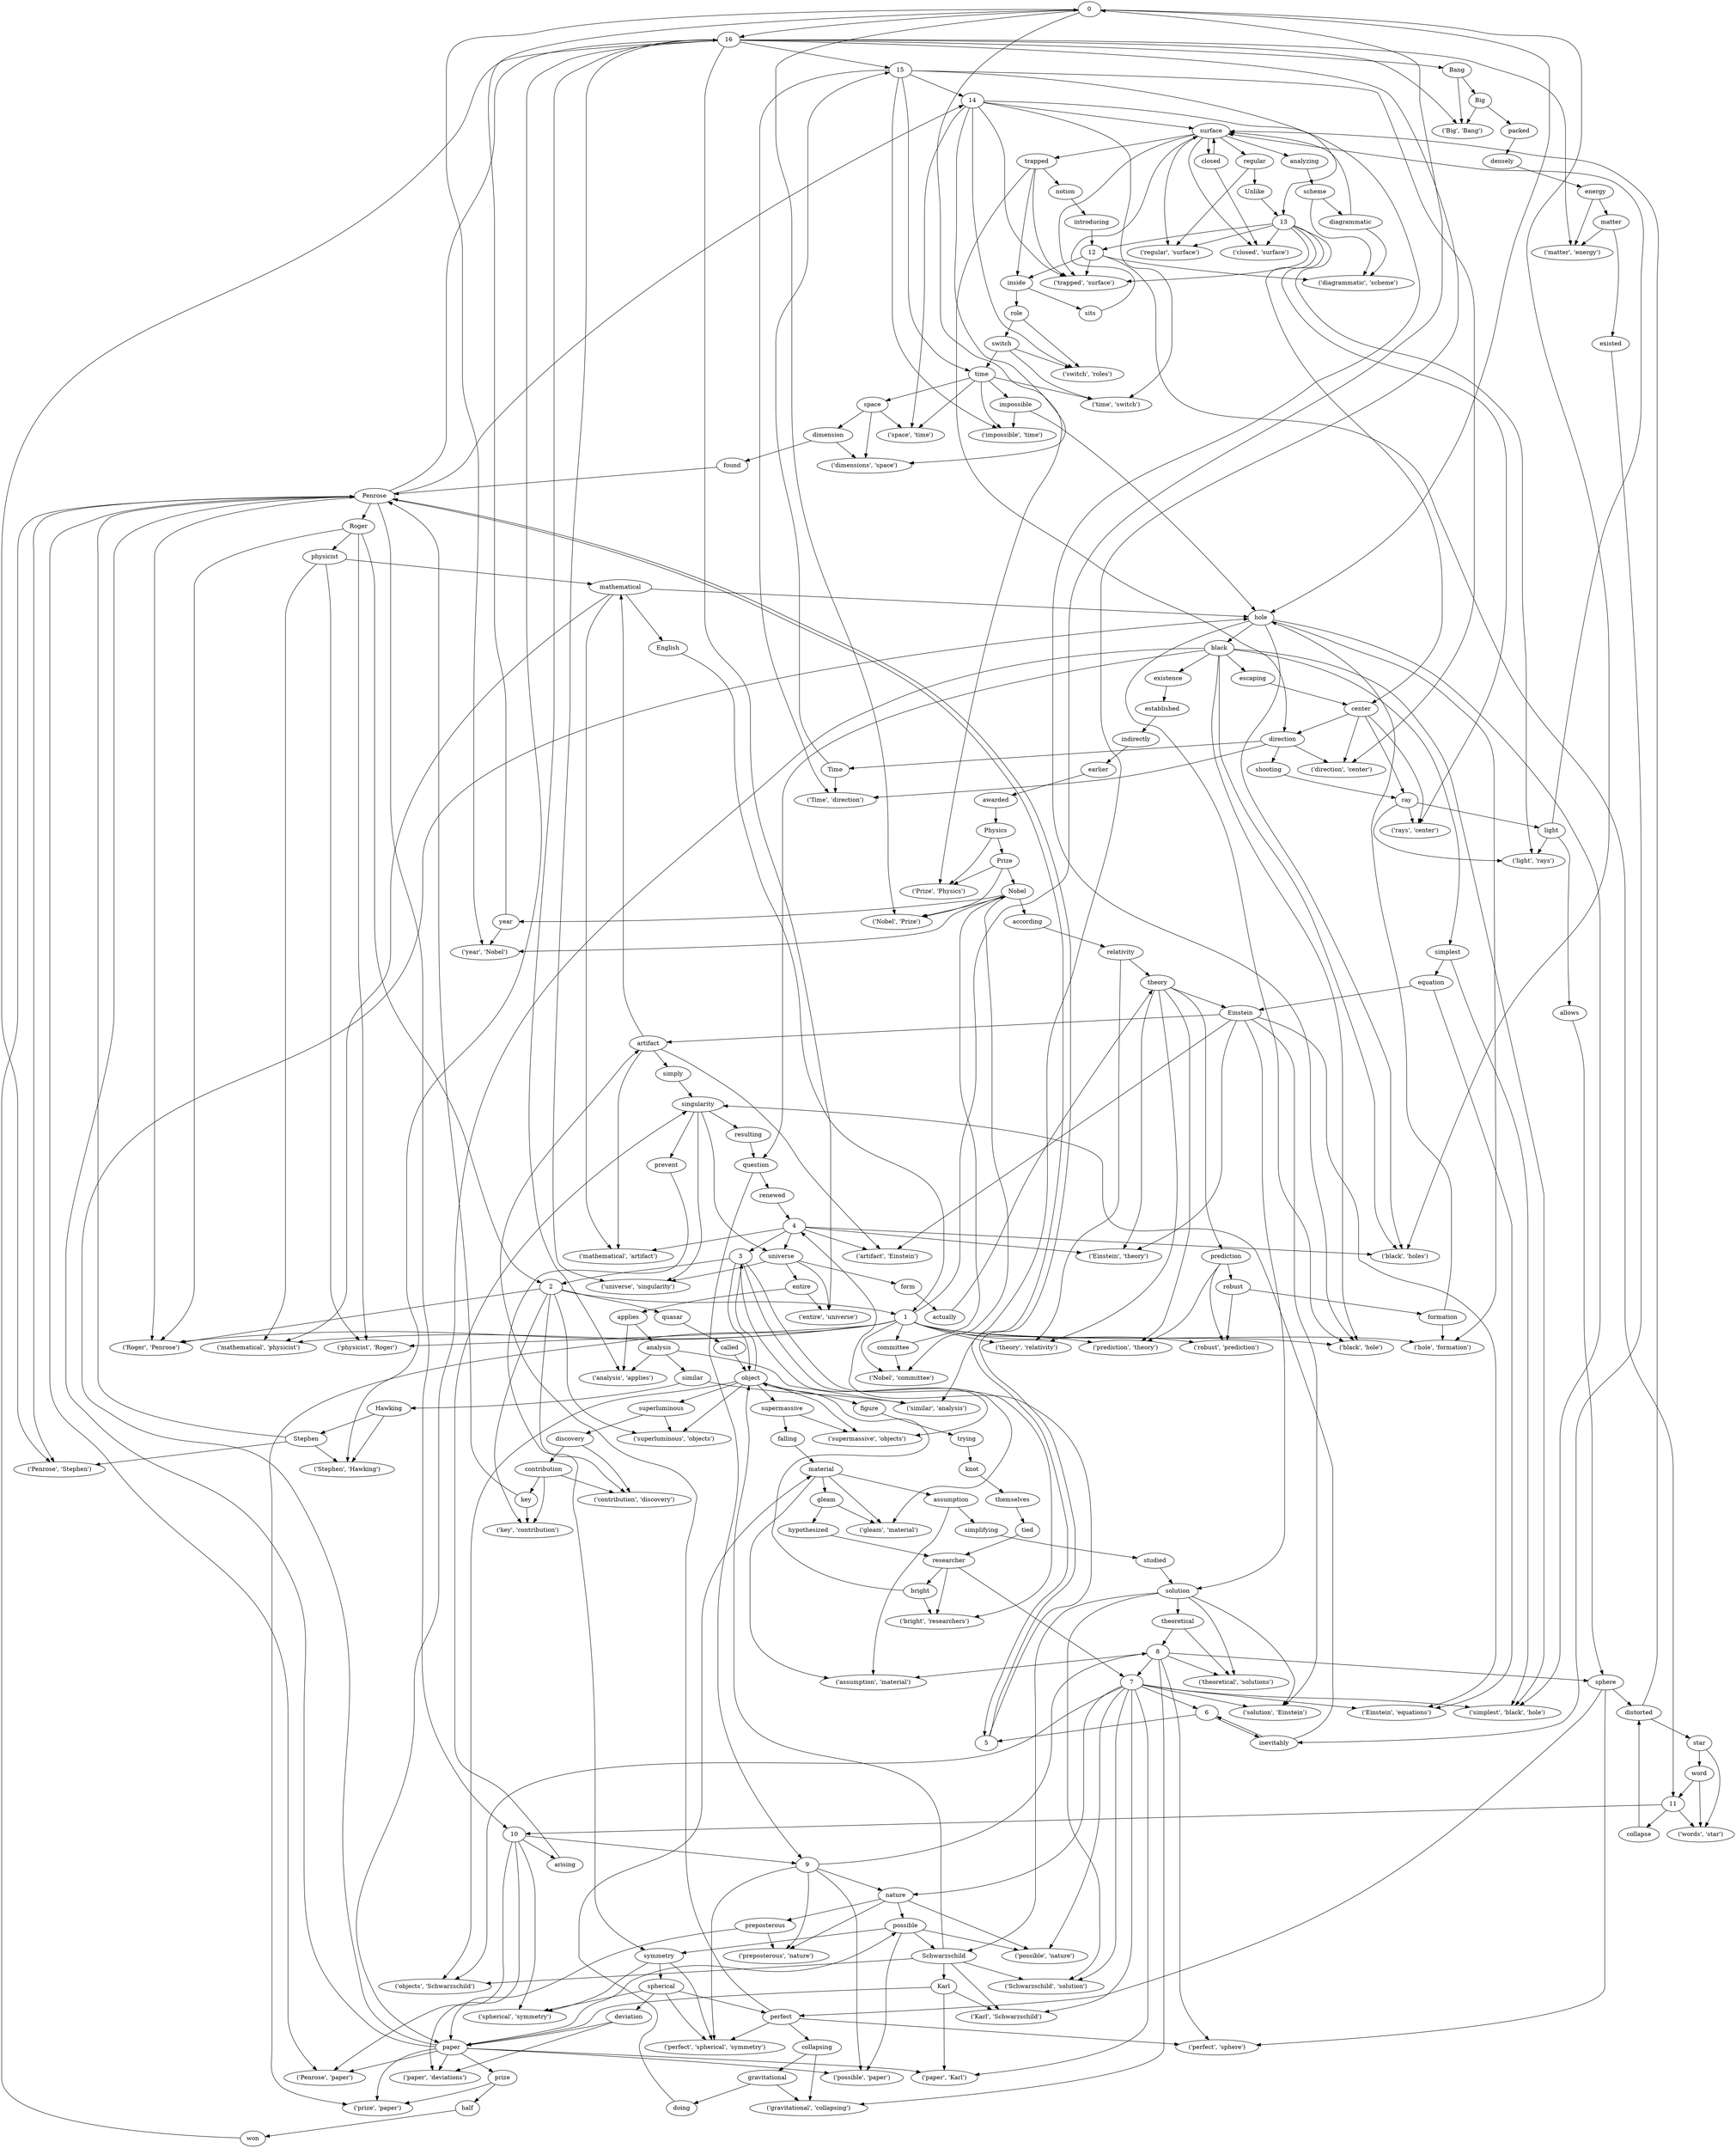 strict digraph "" {
	0 -> 16;
	0 -> hole;
	0 -> "('year', 'Nobel')";
	0 -> "('Nobel', 'Prize')";
	0 -> "('Prize', 'Physics')";
	0 -> "('black', 'holes')";
	16 -> 15;
	16 -> Bang;
	16 -> "('Penrose', 'Stephen')";
	16 -> "('Stephen', 'Hawking')";
	16 -> "('similar', 'analysis')";
	16 -> "('analysis', 'applies')";
	16 -> "('entire', 'universe')";
	16 -> "('universe', 'singularity')";
	16 -> "('matter', 'energy')";
	16 -> "('Big', 'Bang')";
	year -> 0;
	year -> "('year', 'Nobel')";
	hole -> black;
	hole -> "('black', 'holes')";
	hole -> "('black', 'hole')";
	hole -> "('hole', 'formation')";
	hole -> "('simplest', 'black', 'hole')";
	Nobel -> year;
	Nobel -> "('year', 'Nobel')";
	Nobel -> "('Nobel', 'Prize')";
	Nobel -> according;
	Nobel -> "('Nobel', 'committee')";
	Prize -> Nobel;
	Prize -> "('Nobel', 'Prize')";
	Prize -> "('Prize', 'Physics')";
	Physics -> Prize;
	Physics -> "('Prize', 'Physics')";
	awarded -> Physics;
	earlier -> awarded;
	indirectly -> earlier;
	established -> indirectly;
	existence -> established;
	black -> existence;
	black -> "('black', 'holes')";
	black -> paper;
	black -> "('black', 'hole')";
	black -> question;
	black -> simplest;
	black -> "('simplest', 'black', 'hole')";
	black -> escaping;
	1 -> 0;
	1 -> committee;
	1 -> "('mathematical', 'physicist')";
	1 -> "('physicist', 'Roger')";
	1 -> "('Roger', 'Penrose')";
	1 -> "('prize', 'paper')";
	1 -> "('black', 'hole')";
	1 -> "('hole', 'formation')";
	1 -> "('robust', 'prediction')";
	1 -> "('prediction', 'theory')";
	1 -> "('theory', 'relativity')";
	1 -> "('Nobel', 'committee')";
	English -> 1;
	committee -> Nobel;
	committee -> "('Nobel', 'committee')";
	mathematical -> hole;
	mathematical -> English;
	mathematical -> "('mathematical', 'physicist')";
	mathematical -> "('mathematical', 'artifact')";
	physicist -> mathematical;
	physicist -> "('mathematical', 'physicist')";
	physicist -> "('physicist', 'Roger')";
	Roger -> physicist;
	Roger -> "('physicist', 'Roger')";
	Roger -> "('Roger', 'Penrose')";
	Roger -> 2;
	Penrose -> 16;
	Penrose -> Roger;
	Penrose -> "('Roger', 'Penrose')";
	Penrose -> 5;
	Penrose -> 10;
	Penrose -> "('Penrose', 'paper')";
	Penrose -> 14;
	Penrose -> "('Penrose', 'Stephen')";
	won -> Penrose;
	half -> won;
	prize -> half;
	prize -> "('prize', 'paper')";
	paper -> hole;
	paper -> Penrose;
	paper -> prize;
	paper -> "('prize', 'paper')";
	paper -> possible;
	paper -> "('paper', 'Karl')";
	paper -> "('possible', 'paper')";
	paper -> "('Penrose', 'paper')";
	paper -> "('paper', 'deviations')";
	formation -> hole;
	formation -> "('hole', 'formation')";
	robust -> formation;
	robust -> "('robust', 'prediction')";
	prediction -> robust;
	prediction -> "('robust', 'prediction')";
	prediction -> "('prediction', 'theory')";
	theory -> prediction;
	theory -> "('prediction', 'theory')";
	theory -> "('theory', 'relativity')";
	theory -> Einstein;
	theory -> "('Einstein', 'theory')";
	relativity -> theory;
	relativity -> "('theory', 'relativity')";
	according -> relativity;
	2 -> 1;
	2 -> "('Roger', 'Penrose')";
	2 -> quasar;
	2 -> "('key', 'contribution')";
	2 -> "('contribution', 'discovery')";
	2 -> "('superluminous', 'objects')";
	quasar -> called;
	key -> Penrose;
	key -> "('key', 'contribution')";
	contribution -> key;
	contribution -> "('key', 'contribution')";
	contribution -> "('contribution', 'discovery')";
	discovery -> contribution;
	discovery -> "('contribution', 'discovery')";
	superluminous -> discovery;
	superluminous -> "('superluminous', 'objects')";
	object -> superluminous;
	object -> "('superluminous', 'objects')";
	object -> 3;
	object -> supermassive;
	object -> "('supermassive', 'objects')";
	object -> figure;
	object -> "('objects', 'Schwarzschild')";
	called -> object;
	3 -> 2;
	3 -> object;
	3 -> "('bright', 'researchers')";
	3 -> "('gleam', 'material')";
	3 -> "('supermassive', 'objects')";
	bright -> object;
	bright -> "('bright', 'researchers')";
	researcher -> bright;
	researcher -> "('bright', 'researchers')";
	researcher -> 7;
	hypothesized -> researcher;
	gleam -> hypothesized;
	gleam -> "('gleam', 'material')";
	material -> gleam;
	material -> "('gleam', 'material')";
	material -> assumption;
	material -> "('assumption', 'material')";
	falling -> material;
	supermassive -> falling;
	supermassive -> "('supermassive', 'objects')";
	4 -> "('black', 'holes')";
	4 -> 3;
	4 -> universe;
	4 -> "('mathematical', 'artifact')";
	4 -> "('artifact', 'Einstein')";
	4 -> "('Einstein', 'theory')";
	renewed -> 4;
	universe -> form;
	universe -> entire;
	universe -> "('entire', 'universe')";
	universe -> "('universe', 'singularity')";
	question -> renewed;
	question -> 9;
	artifact -> mathematical;
	artifact -> "('mathematical', 'artifact')";
	artifact -> "('artifact', 'Einstein')";
	artifact -> simply;
	Einstein -> artifact;
	Einstein -> "('artifact', 'Einstein')";
	Einstein -> "('Einstein', 'theory')";
	Einstein -> solution;
	Einstein -> "('solution', 'Einstein')";
	Einstein -> "('Einstein', 'equations')";
	actually -> theory;
	form -> actually;
	5 -> Penrose;
	5 -> 4;
	6 -> 5;
	6 -> inevitably;
	inevitably -> 6;
	inevitably -> singularity;
	7 -> 6;
	7 -> nature;
	7 -> "('objects', 'Schwarzschild')";
	7 -> "('Schwarzschild', 'solution')";
	7 -> "('solution', 'Einstein')";
	7 -> "('Einstein', 'equations')";
	7 -> "('simplest', 'black', 'hole')";
	7 -> "('paper', 'Karl')";
	7 -> "('Karl', 'Schwarzschild')";
	7 -> "('possible', 'nature')";
	nature -> possible;
	nature -> "('possible', 'nature')";
	nature -> preposterous;
	nature -> "('preposterous', 'nature')";
	tied -> researcher;
	themselves -> tied;
	knot -> themselves;
	trying -> knot;
	figure -> trying;
	Schwarzschild -> object;
	Schwarzschild -> Karl;
	Schwarzschild -> "('objects', 'Schwarzschild')";
	Schwarzschild -> "('Schwarzschild', 'solution')";
	Schwarzschild -> "('Karl', 'Schwarzschild')";
	solution -> Schwarzschild;
	solution -> "('Schwarzschild', 'solution')";
	solution -> "('solution', 'Einstein')";
	solution -> theoretical;
	solution -> "('theoretical', 'solutions')";
	equation -> Einstein;
	equation -> "('Einstein', 'equations')";
	simplest -> equation;
	simplest -> "('simplest', 'black', 'hole')";
	Karl -> paper;
	Karl -> "('paper', 'Karl')";
	Karl -> "('Karl', 'Schwarzschild')";
	possible -> Schwarzschild;
	possible -> "('possible', 'nature')";
	possible -> symmetry;
	possible -> "('possible', 'paper')";
	8 -> 7;
	8 -> sphere;
	8 -> "('theoretical', 'solutions')";
	8 -> "('assumption', 'material')";
	8 -> "('gravitational', 'collapsing')";
	8 -> "('perfect', 'sphere')";
	theoretical -> 8;
	theoretical -> "('theoretical', 'solutions')";
	sphere -> perfect;
	sphere -> "('perfect', 'sphere')";
	sphere -> distorted;
	studied -> solution;
	simplifying -> studied;
	assumption -> simplifying;
	assumption -> "('assumption', 'material')";
	doing -> material;
	gravitational -> doing;
	gravitational -> "('gravitational', 'collapsing')";
	collapsing -> gravitational;
	collapsing -> "('gravitational', 'collapsing')";
	perfect -> artifact;
	perfect -> collapsing;
	perfect -> "('perfect', 'sphere')";
	perfect -> "('perfect', 'spherical', 'symmetry')";
	9 -> nature;
	9 -> 8;
	9 -> "('perfect', 'spherical', 'symmetry')";
	9 -> "('possible', 'paper')";
	9 -> "('preposterous', 'nature')";
	resulting -> question;
	singularity -> universe;
	singularity -> resulting;
	singularity -> prevent;
	singularity -> "('universe', 'singularity')";
	simply -> singularity;
	spherical -> perfect;
	spherical -> "('perfect', 'spherical', 'symmetry')";
	spherical -> deviation;
	spherical -> "('spherical', 'symmetry')";
	symmetry -> spherical;
	symmetry -> "('perfect', 'spherical', 'symmetry')";
	symmetry -> "('spherical', 'symmetry')";
	preposterous -> paper;
	preposterous -> "('preposterous', 'nature')";
	10 -> 9;
	10 -> arising;
	10 -> "('Penrose', 'paper')";
	10 -> "('paper', 'deviations')";
	10 -> "('spherical', 'symmetry')";
	arising -> singularity;
	deviation -> paper;
	deviation -> "('paper', 'deviations')";
	prevent -> symmetry;
	11 -> 10;
	11 -> collapse;
	11 -> "('words', 'star')";
	word -> 11;
	word -> "('words', 'star')";
	collapse -> distorted;
	star -> word;
	star -> "('words', 'star')";
	distorted -> star;
	distorted -> surface;
	12 -> 11;
	12 -> inside;
	12 -> "('trapped', 'surface')";
	12 -> "('diagrammatic', 'scheme')";
	introducing -> 12;
	inside -> sits;
	inside -> role;
	notion -> introducing;
	trapped -> inside;
	trapped -> notion;
	trapped -> "('trapped', 'surface')";
	trapped -> direction;
	surface -> trapped;
	surface -> analyzing;
	surface -> "('trapped', 'surface')";
	surface -> regular;
	surface -> closed;
	surface -> "('regular', 'surface')";
	surface -> "('closed', 'surface')";
	diagrammatic -> surface;
	diagrammatic -> "('diagrammatic', 'scheme')";
	scheme -> diagrammatic;
	scheme -> "('diagrammatic', 'scheme')";
	analyzing -> scheme;
	sits -> surface;
	13 -> 12;
	13 -> "('trapped', 'surface')";
	13 -> center;
	13 -> "('regular', 'surface')";
	13 -> "('light', 'rays')";
	13 -> "('closed', 'surface')";
	13 -> "('rays', 'center')";
	Unlike -> 13;
	center -> ray;
	center -> direction;
	center -> "('rays', 'center')";
	center -> "('direction', 'center')";
	regular -> Unlike;
	regular -> "('regular', 'surface')";
	light -> surface;
	light -> allows;
	light -> "('light', 'rays')";
	ray -> light;
	ray -> "('light', 'rays')";
	ray -> "('rays', 'center')";
	shooting -> ray;
	direction -> shooting;
	direction -> Time;
	direction -> "('Time', 'direction')";
	direction -> "('direction', 'center')";
	closed -> surface;
	closed -> "('closed', 'surface')";
	allows -> sphere;
	14 -> surface;
	14 -> "('trapped', 'surface')";
	14 -> 13;
	14 -> "('dimensions', 'space')";
	14 -> "('space', 'time')";
	14 -> "('time', 'switch')";
	14 -> "('switch', 'roles')";
	found -> Penrose;
	dimension -> found;
	dimension -> "('dimensions', 'space')";
	space -> dimension;
	space -> "('dimensions', 'space')";
	space -> "('space', 'time')";
	time -> space;
	time -> "('space', 'time')";
	time -> "('time', 'switch')";
	time -> impossible;
	time -> "('impossible', 'time')";
	switch -> time;
	switch -> "('time', 'switch')";
	switch -> "('switch', 'roles')";
	role -> switch;
	role -> "('switch', 'roles')";
	15 -> "('black', 'hole')";
	15 -> 14;
	15 -> time;
	15 -> "('Time', 'direction')";
	15 -> "('direction', 'center')";
	15 -> "('impossible', 'time')";
	Time -> 15;
	Time -> "('Time', 'direction')";
	escaping -> center;
	impossible -> hole;
	impossible -> "('impossible', 'time')";
	Bang -> Big;
	Bang -> "('Big', 'Bang')";
	Stephen -> Penrose;
	Stephen -> "('Penrose', 'Stephen')";
	Stephen -> "('Stephen', 'Hawking')";
	Hawking -> Stephen;
	Hawking -> "('Stephen', 'Hawking')";
	similar -> Hawking;
	similar -> "('similar', 'analysis')";
	analysis -> similar;
	analysis -> "('similar', 'analysis')";
	analysis -> "('analysis', 'applies')";
	applies -> analysis;
	applies -> "('analysis', 'applies')";
	entire -> applies;
	entire -> "('entire', 'universe')";
	existed -> inevitably;
	matter -> existed;
	matter -> "('matter', 'energy')";
	energy -> matter;
	energy -> "('matter', 'energy')";
	densely -> energy;
	packed -> densely;
	Big -> packed;
	Big -> "('Big', 'Bang')";
}
